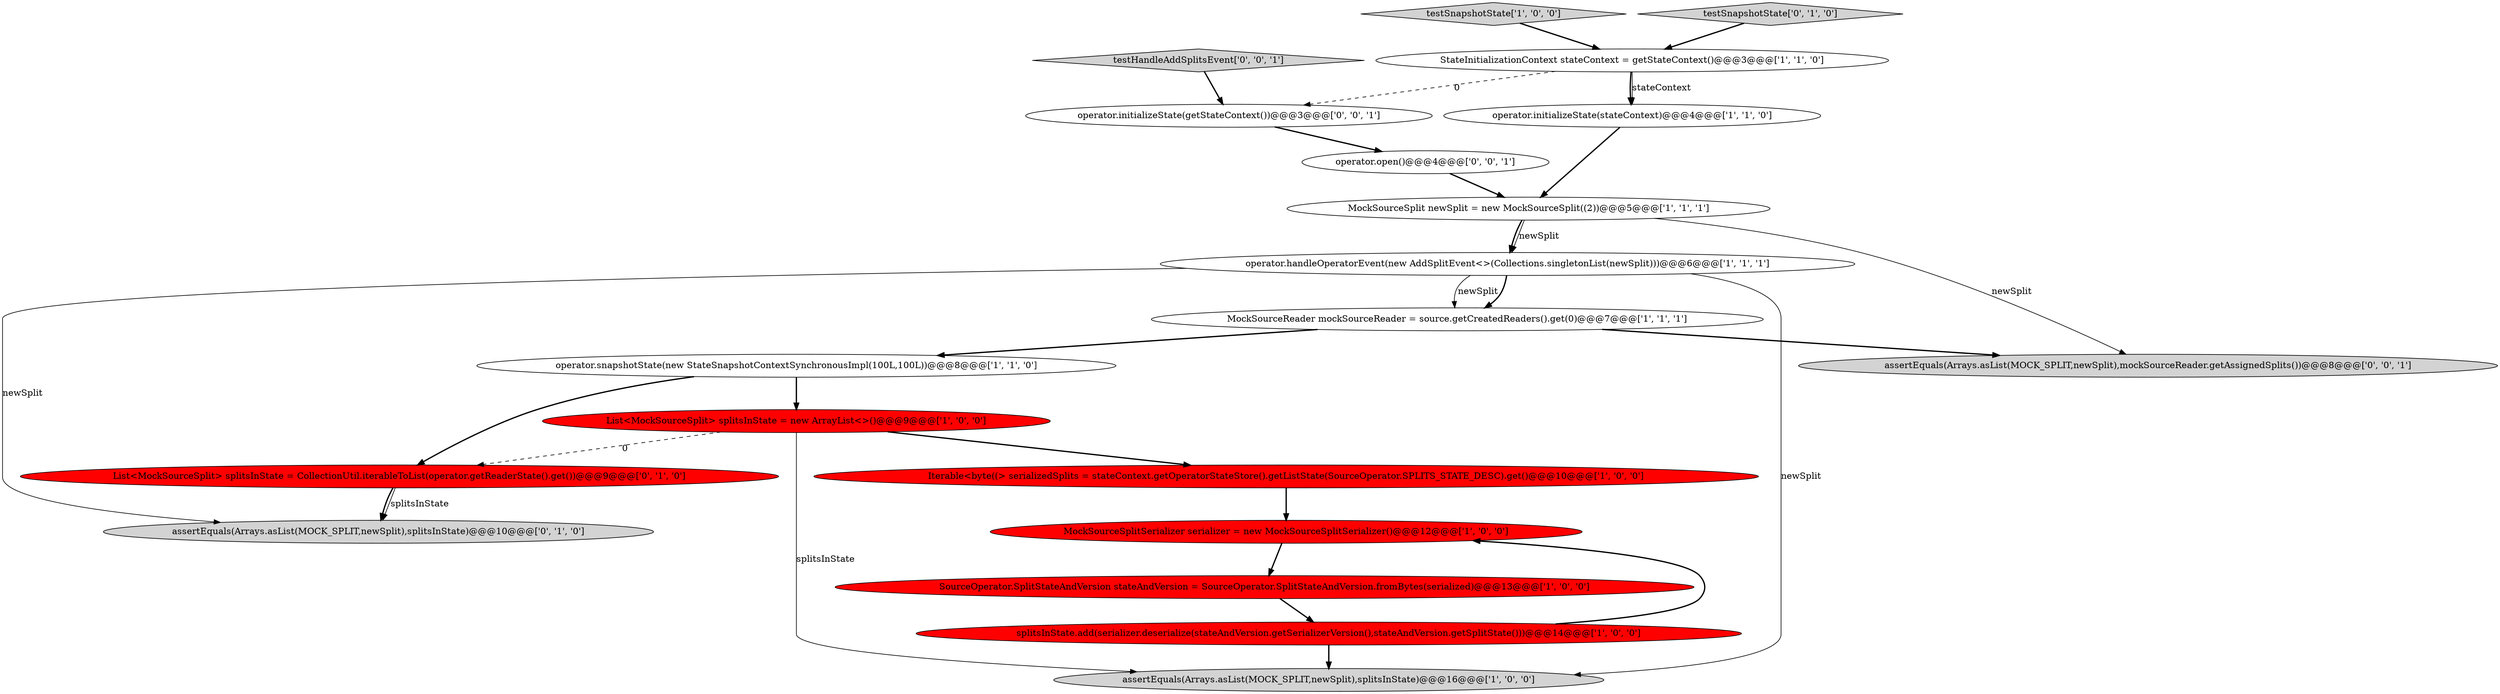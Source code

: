 digraph {
4 [style = filled, label = "operator.snapshotState(new StateSnapshotContextSynchronousImpl(100L,100L))@@@8@@@['1', '1', '0']", fillcolor = white, shape = ellipse image = "AAA0AAABBB1BBB"];
15 [style = filled, label = "List<MockSourceSplit> splitsInState = CollectionUtil.iterableToList(operator.getReaderState().get())@@@9@@@['0', '1', '0']", fillcolor = red, shape = ellipse image = "AAA1AAABBB2BBB"];
1 [style = filled, label = "MockSourceSplitSerializer serializer = new MockSourceSplitSerializer()@@@12@@@['1', '0', '0']", fillcolor = red, shape = ellipse image = "AAA1AAABBB1BBB"];
14 [style = filled, label = "assertEquals(Arrays.asList(MOCK_SPLIT,newSplit),splitsInState)@@@10@@@['0', '1', '0']", fillcolor = lightgray, shape = ellipse image = "AAA0AAABBB2BBB"];
19 [style = filled, label = "testHandleAddSplitsEvent['0', '0', '1']", fillcolor = lightgray, shape = diamond image = "AAA0AAABBB3BBB"];
5 [style = filled, label = "SourceOperator.SplitStateAndVersion stateAndVersion = SourceOperator.SplitStateAndVersion.fromBytes(serialized)@@@13@@@['1', '0', '0']", fillcolor = red, shape = ellipse image = "AAA1AAABBB1BBB"];
11 [style = filled, label = "splitsInState.add(serializer.deserialize(stateAndVersion.getSerializerVersion(),stateAndVersion.getSplitState()))@@@14@@@['1', '0', '0']", fillcolor = red, shape = ellipse image = "AAA1AAABBB1BBB"];
10 [style = filled, label = "StateInitializationContext stateContext = getStateContext()@@@3@@@['1', '1', '0']", fillcolor = white, shape = ellipse image = "AAA0AAABBB1BBB"];
6 [style = filled, label = "List<MockSourceSplit> splitsInState = new ArrayList<>()@@@9@@@['1', '0', '0']", fillcolor = red, shape = ellipse image = "AAA1AAABBB1BBB"];
8 [style = filled, label = "operator.handleOperatorEvent(new AddSplitEvent<>(Collections.singletonList(newSplit)))@@@6@@@['1', '1', '1']", fillcolor = white, shape = ellipse image = "AAA0AAABBB1BBB"];
0 [style = filled, label = "MockSourceSplit newSplit = new MockSourceSplit((2))@@@5@@@['1', '1', '1']", fillcolor = white, shape = ellipse image = "AAA0AAABBB1BBB"];
9 [style = filled, label = "MockSourceReader mockSourceReader = source.getCreatedReaders().get(0)@@@7@@@['1', '1', '1']", fillcolor = white, shape = ellipse image = "AAA0AAABBB1BBB"];
7 [style = filled, label = "testSnapshotState['1', '0', '0']", fillcolor = lightgray, shape = diamond image = "AAA0AAABBB1BBB"];
12 [style = filled, label = "operator.initializeState(stateContext)@@@4@@@['1', '1', '0']", fillcolor = white, shape = ellipse image = "AAA0AAABBB1BBB"];
3 [style = filled, label = "assertEquals(Arrays.asList(MOCK_SPLIT,newSplit),splitsInState)@@@16@@@['1', '0', '0']", fillcolor = lightgray, shape = ellipse image = "AAA0AAABBB1BBB"];
16 [style = filled, label = "assertEquals(Arrays.asList(MOCK_SPLIT,newSplit),mockSourceReader.getAssignedSplits())@@@8@@@['0', '0', '1']", fillcolor = lightgray, shape = ellipse image = "AAA0AAABBB3BBB"];
13 [style = filled, label = "testSnapshotState['0', '1', '0']", fillcolor = lightgray, shape = diamond image = "AAA0AAABBB2BBB"];
18 [style = filled, label = "operator.initializeState(getStateContext())@@@3@@@['0', '0', '1']", fillcolor = white, shape = ellipse image = "AAA0AAABBB3BBB"];
2 [style = filled, label = "Iterable<byte((> serializedSplits = stateContext.getOperatorStateStore().getListState(SourceOperator.SPLITS_STATE_DESC).get()@@@10@@@['1', '0', '0']", fillcolor = red, shape = ellipse image = "AAA1AAABBB1BBB"];
17 [style = filled, label = "operator.open()@@@4@@@['0', '0', '1']", fillcolor = white, shape = ellipse image = "AAA0AAABBB3BBB"];
1->5 [style = bold, label=""];
13->10 [style = bold, label=""];
19->18 [style = bold, label=""];
8->9 [style = solid, label="newSplit"];
15->14 [style = bold, label=""];
7->10 [style = bold, label=""];
11->1 [style = bold, label=""];
4->6 [style = bold, label=""];
2->1 [style = bold, label=""];
9->4 [style = bold, label=""];
4->15 [style = bold, label=""];
18->17 [style = bold, label=""];
12->0 [style = bold, label=""];
8->3 [style = solid, label="newSplit"];
9->16 [style = bold, label=""];
6->2 [style = bold, label=""];
17->0 [style = bold, label=""];
8->14 [style = solid, label="newSplit"];
11->3 [style = bold, label=""];
6->15 [style = dashed, label="0"];
15->14 [style = solid, label="splitsInState"];
10->12 [style = bold, label=""];
10->12 [style = solid, label="stateContext"];
0->8 [style = bold, label=""];
8->9 [style = bold, label=""];
0->8 [style = solid, label="newSplit"];
5->11 [style = bold, label=""];
6->3 [style = solid, label="splitsInState"];
0->16 [style = solid, label="newSplit"];
10->18 [style = dashed, label="0"];
}
